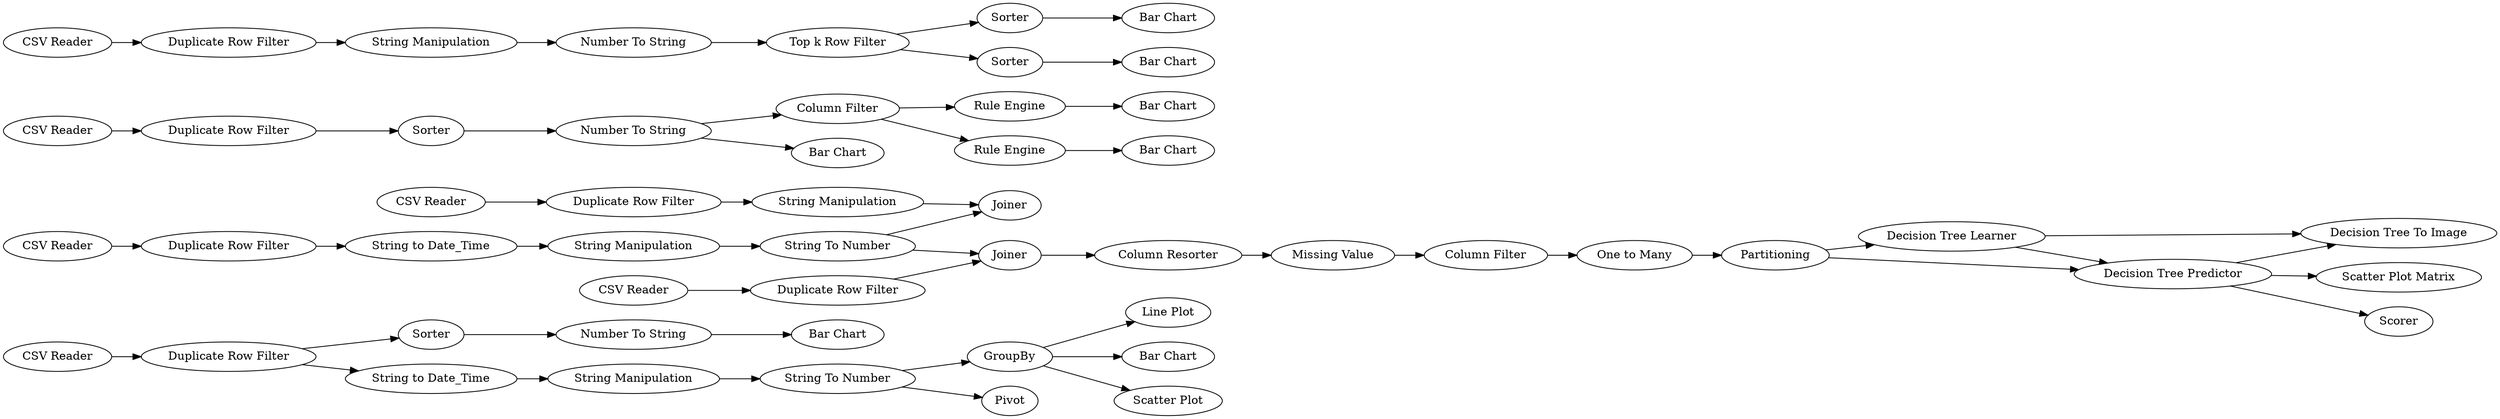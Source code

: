 digraph {
	"7590788618034374386_41" [label="Line Plot"]
	"7590788618034374386_17" [label="Missing Value"]
	"7590788618034374386_3" [label="CSV Reader"]
	"7590788618034374386_34" [label="Bar Chart"]
	"7590788618034374386_48" [label="Bar Chart"]
	"7590788618034374386_42" [label=Sorter]
	"7590788618034374386_45" [label=Sorter]
	"7590788618034374386_44" [label="Bar Chart"]
	"7590788618034374386_32" [label="Column Filter"]
	"7590788618034374386_22" [label="One to Many"]
	"7590788618034374386_28" [label="Decision Tree To Image"]
	"7590788618034374386_5" [label="String To Number"]
	"7590788618034374386_13" [label=Joiner]
	"7590788618034374386_24" [label="Decision Tree Learner"]
	"7590788618034374386_27" [label="Scatter Plot Matrix"]
	"7590788618034374386_25" [label=Scorer]
	"7590788618034374386_59" [label="String To Number"]
	"7590788618034374386_16" [label="Duplicate Row Filter"]
	"7590788618034374386_18" [label="Column Resorter"]
	"7590788618034374386_7" [label="String Manipulation"]
	"7590788618034374386_10" [label="Duplicate Row Filter"]
	"7590788618034374386_1" [label="CSV Reader"]
	"7590788618034374386_61" [label="String Manipulation"]
	"7590788618034374386_14" [label=Joiner]
	"7590788618034374386_6" [label="String Manipulation"]
	"7590788618034374386_23" [label=Partitioning]
	"7590788618034374386_47" [label="Bar Chart"]
	"7590788618034374386_60" [label="String Manipulation"]
	"7590788618034374386_36" [label="Bar Chart"]
	"7590788618034374386_52" [label="Top k Row Filter"]
	"7590788618034374386_62" [label="Bar Chart"]
	"7590788618034374386_53" [label=Sorter]
	"7590788618034374386_15" [label="Duplicate Row Filter"]
	"7590788618034374386_29" [label="Number To String"]
	"7590788618034374386_63" [label="Bar Chart"]
	"7590788618034374386_38" [label=GroupBy]
	"7590788618034374386_37" [label="Duplicate Row Filter"]
	"7590788618034374386_26" [label="Decision Tree Predictor"]
	"7590788618034374386_43" [label="Number To String"]
	"7590788618034374386_39" [label="Duplicate Row Filter"]
	"7590788618034374386_46" [label="Number To String"]
	"7590788618034374386_4" [label="String to Date_Time"]
	"7590788618034374386_54" [label="Duplicate Row Filter"]
	"7590788618034374386_57" [label="CSV Reader"]
	"7590788618034374386_35" [label="Rule Engine"]
	"7590788618034374386_64" [label="Scatter Plot"]
	"7590788618034374386_20" [label="Column Filter"]
	"7590788618034374386_56" [label="CSV Reader"]
	"7590788618034374386_55" [label="CSV Reader"]
	"7590788618034374386_2" [label="CSV Reader"]
	"7590788618034374386_30" [label=Sorter]
	"7590788618034374386_33" [label="Rule Engine"]
	"7590788618034374386_58" [label="String to Date_Time"]
	"7590788618034374386_40" [label=Pivot]
	"7590788618034374386_15" -> "7590788618034374386_4"
	"7590788618034374386_29" -> "7590788618034374386_62"
	"7590788618034374386_5" -> "7590788618034374386_14"
	"7590788618034374386_5" -> "7590788618034374386_13"
	"7590788618034374386_32" -> "7590788618034374386_33"
	"7590788618034374386_16" -> "7590788618034374386_14"
	"7590788618034374386_59" -> "7590788618034374386_38"
	"7590788618034374386_17" -> "7590788618034374386_20"
	"7590788618034374386_30" -> "7590788618034374386_29"
	"7590788618034374386_24" -> "7590788618034374386_28"
	"7590788618034374386_60" -> "7590788618034374386_59"
	"7590788618034374386_58" -> "7590788618034374386_60"
	"7590788618034374386_18" -> "7590788618034374386_17"
	"7590788618034374386_37" -> "7590788618034374386_42"
	"7590788618034374386_38" -> "7590788618034374386_63"
	"7590788618034374386_22" -> "7590788618034374386_23"
	"7590788618034374386_39" -> "7590788618034374386_30"
	"7590788618034374386_23" -> "7590788618034374386_24"
	"7590788618034374386_33" -> "7590788618034374386_34"
	"7590788618034374386_38" -> "7590788618034374386_41"
	"7590788618034374386_23" -> "7590788618034374386_26"
	"7590788618034374386_57" -> "7590788618034374386_39"
	"7590788618034374386_32" -> "7590788618034374386_35"
	"7590788618034374386_59" -> "7590788618034374386_40"
	"7590788618034374386_52" -> "7590788618034374386_53"
	"7590788618034374386_7" -> "7590788618034374386_13"
	"7590788618034374386_26" -> "7590788618034374386_25"
	"7590788618034374386_24" -> "7590788618034374386_26"
	"7590788618034374386_29" -> "7590788618034374386_32"
	"7590788618034374386_45" -> "7590788618034374386_48"
	"7590788618034374386_1" -> "7590788618034374386_10"
	"7590788618034374386_52" -> "7590788618034374386_45"
	"7590788618034374386_2" -> "7590788618034374386_15"
	"7590788618034374386_61" -> "7590788618034374386_46"
	"7590788618034374386_26" -> "7590788618034374386_27"
	"7590788618034374386_43" -> "7590788618034374386_44"
	"7590788618034374386_3" -> "7590788618034374386_16"
	"7590788618034374386_42" -> "7590788618034374386_43"
	"7590788618034374386_38" -> "7590788618034374386_64"
	"7590788618034374386_37" -> "7590788618034374386_58"
	"7590788618034374386_55" -> "7590788618034374386_54"
	"7590788618034374386_54" -> "7590788618034374386_61"
	"7590788618034374386_20" -> "7590788618034374386_22"
	"7590788618034374386_4" -> "7590788618034374386_6"
	"7590788618034374386_46" -> "7590788618034374386_52"
	"7590788618034374386_56" -> "7590788618034374386_37"
	"7590788618034374386_35" -> "7590788618034374386_36"
	"7590788618034374386_14" -> "7590788618034374386_18"
	"7590788618034374386_53" -> "7590788618034374386_47"
	"7590788618034374386_10" -> "7590788618034374386_7"
	"7590788618034374386_6" -> "7590788618034374386_5"
	"7590788618034374386_26" -> "7590788618034374386_28"
	rankdir=LR
}

